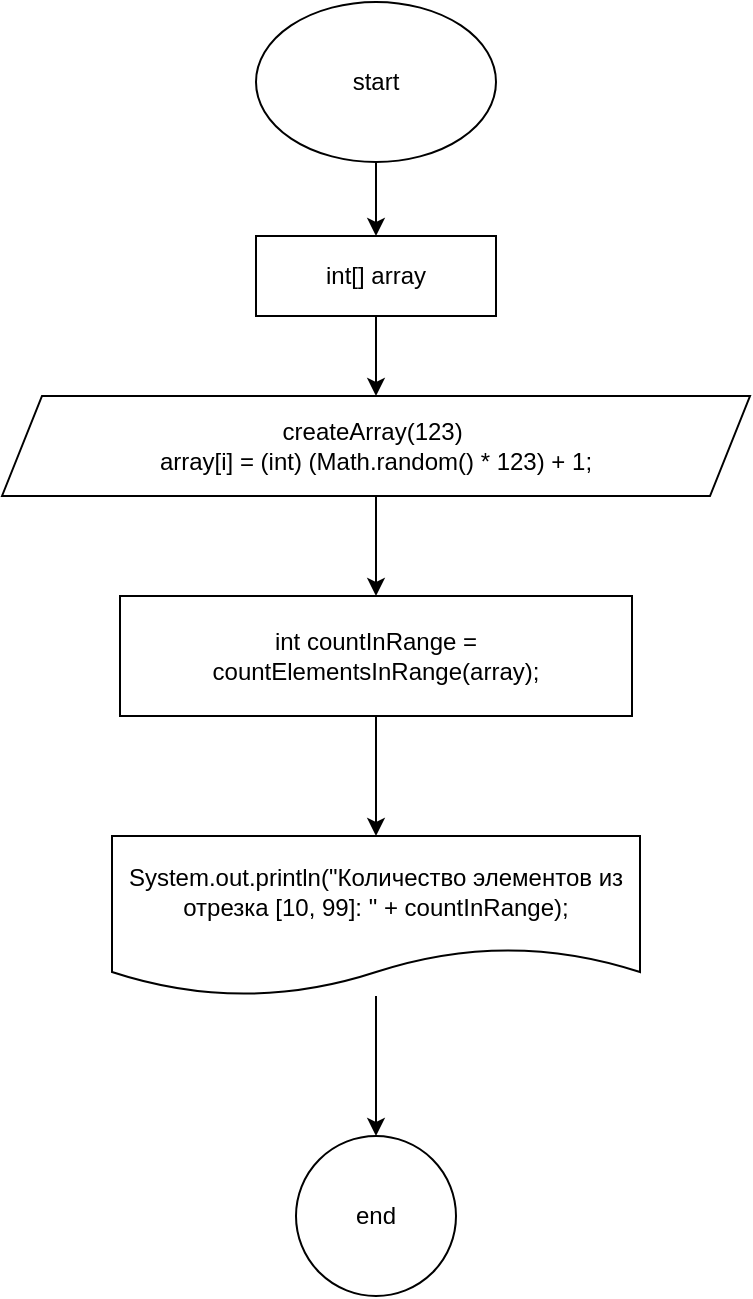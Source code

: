 <mxfile version="21.6.5" type="device">
  <diagram name="Страница 1" id="9AdSGZ-wU5dIfNWMVngr">
    <mxGraphModel dx="1038" dy="616" grid="1" gridSize="10" guides="1" tooltips="1" connect="1" arrows="1" fold="1" page="1" pageScale="1" pageWidth="827" pageHeight="1169" math="0" shadow="0">
      <root>
        <mxCell id="0" />
        <mxCell id="1" parent="0" />
        <mxCell id="0heC4gE45_hJEYmAL6Oo-1" value="" style="edgeStyle=orthogonalEdgeStyle;rounded=0;orthogonalLoop=1;jettySize=auto;html=1;" edge="1" parent="1" source="fwMDCeDDaVyuJN_M8xQI-2" target="y0_Ly3QX1UwcSKQh8jFW-42">
          <mxGeometry relative="1" as="geometry" />
        </mxCell>
        <mxCell id="fwMDCeDDaVyuJN_M8xQI-2" value="start" style="ellipse;whiteSpace=wrap;html=1;labelBackgroundColor=none;" parent="1" vertex="1">
          <mxGeometry x="266" y="23" width="120" height="80" as="geometry" />
        </mxCell>
        <mxCell id="y0_Ly3QX1UwcSKQh8jFW-47" value="" style="edgeStyle=orthogonalEdgeStyle;rounded=0;orthogonalLoop=1;jettySize=auto;html=1;" parent="1" source="y0_Ly3QX1UwcSKQh8jFW-42" target="y0_Ly3QX1UwcSKQh8jFW-46" edge="1">
          <mxGeometry relative="1" as="geometry" />
        </mxCell>
        <mxCell id="y0_Ly3QX1UwcSKQh8jFW-42" value="int[] array" style="whiteSpace=wrap;html=1;labelBackgroundColor=none;" parent="1" vertex="1">
          <mxGeometry x="266" y="140" width="120" height="40" as="geometry" />
        </mxCell>
        <mxCell id="0heC4gE45_hJEYmAL6Oo-4" value="" style="edgeStyle=orthogonalEdgeStyle;rounded=0;orthogonalLoop=1;jettySize=auto;html=1;" edge="1" parent="1" source="y0_Ly3QX1UwcSKQh8jFW-46">
          <mxGeometry relative="1" as="geometry">
            <mxPoint x="326" y="320" as="targetPoint" />
          </mxGeometry>
        </mxCell>
        <mxCell id="y0_Ly3QX1UwcSKQh8jFW-46" value="createArray(123)&amp;nbsp;&lt;br&gt;array[i] = (int) (Math.random() * 123) + 1;" style="shape=parallelogram;perimeter=parallelogramPerimeter;whiteSpace=wrap;html=1;fixedSize=1;" parent="1" vertex="1">
          <mxGeometry x="139" y="220" width="374" height="50" as="geometry" />
        </mxCell>
        <mxCell id="4akgeYmx3GlECvj2UZmQ-11" value="end" style="ellipse;whiteSpace=wrap;html=1;" parent="1" vertex="1">
          <mxGeometry x="286" y="590" width="80" height="80" as="geometry" />
        </mxCell>
        <mxCell id="0heC4gE45_hJEYmAL6Oo-7" value="" style="edgeStyle=orthogonalEdgeStyle;rounded=0;orthogonalLoop=1;jettySize=auto;html=1;" edge="1" parent="1" source="0heC4gE45_hJEYmAL6Oo-5" target="0heC4gE45_hJEYmAL6Oo-6">
          <mxGeometry relative="1" as="geometry" />
        </mxCell>
        <mxCell id="0heC4gE45_hJEYmAL6Oo-5" value="int countInRange = countElementsInRange(array);" style="rounded=0;whiteSpace=wrap;html=1;" vertex="1" parent="1">
          <mxGeometry x="198" y="320" width="256" height="60" as="geometry" />
        </mxCell>
        <mxCell id="0heC4gE45_hJEYmAL6Oo-8" value="" style="edgeStyle=orthogonalEdgeStyle;rounded=0;orthogonalLoop=1;jettySize=auto;html=1;" edge="1" parent="1" source="0heC4gE45_hJEYmAL6Oo-6" target="4akgeYmx3GlECvj2UZmQ-11">
          <mxGeometry relative="1" as="geometry" />
        </mxCell>
        <mxCell id="0heC4gE45_hJEYmAL6Oo-6" value="System.out.println(&quot;Количество элементов из отрезка [10, 99]: &quot; + countInRange);" style="shape=document;whiteSpace=wrap;html=1;boundedLbl=1;" vertex="1" parent="1">
          <mxGeometry x="194" y="440" width="264" height="80" as="geometry" />
        </mxCell>
      </root>
    </mxGraphModel>
  </diagram>
</mxfile>

